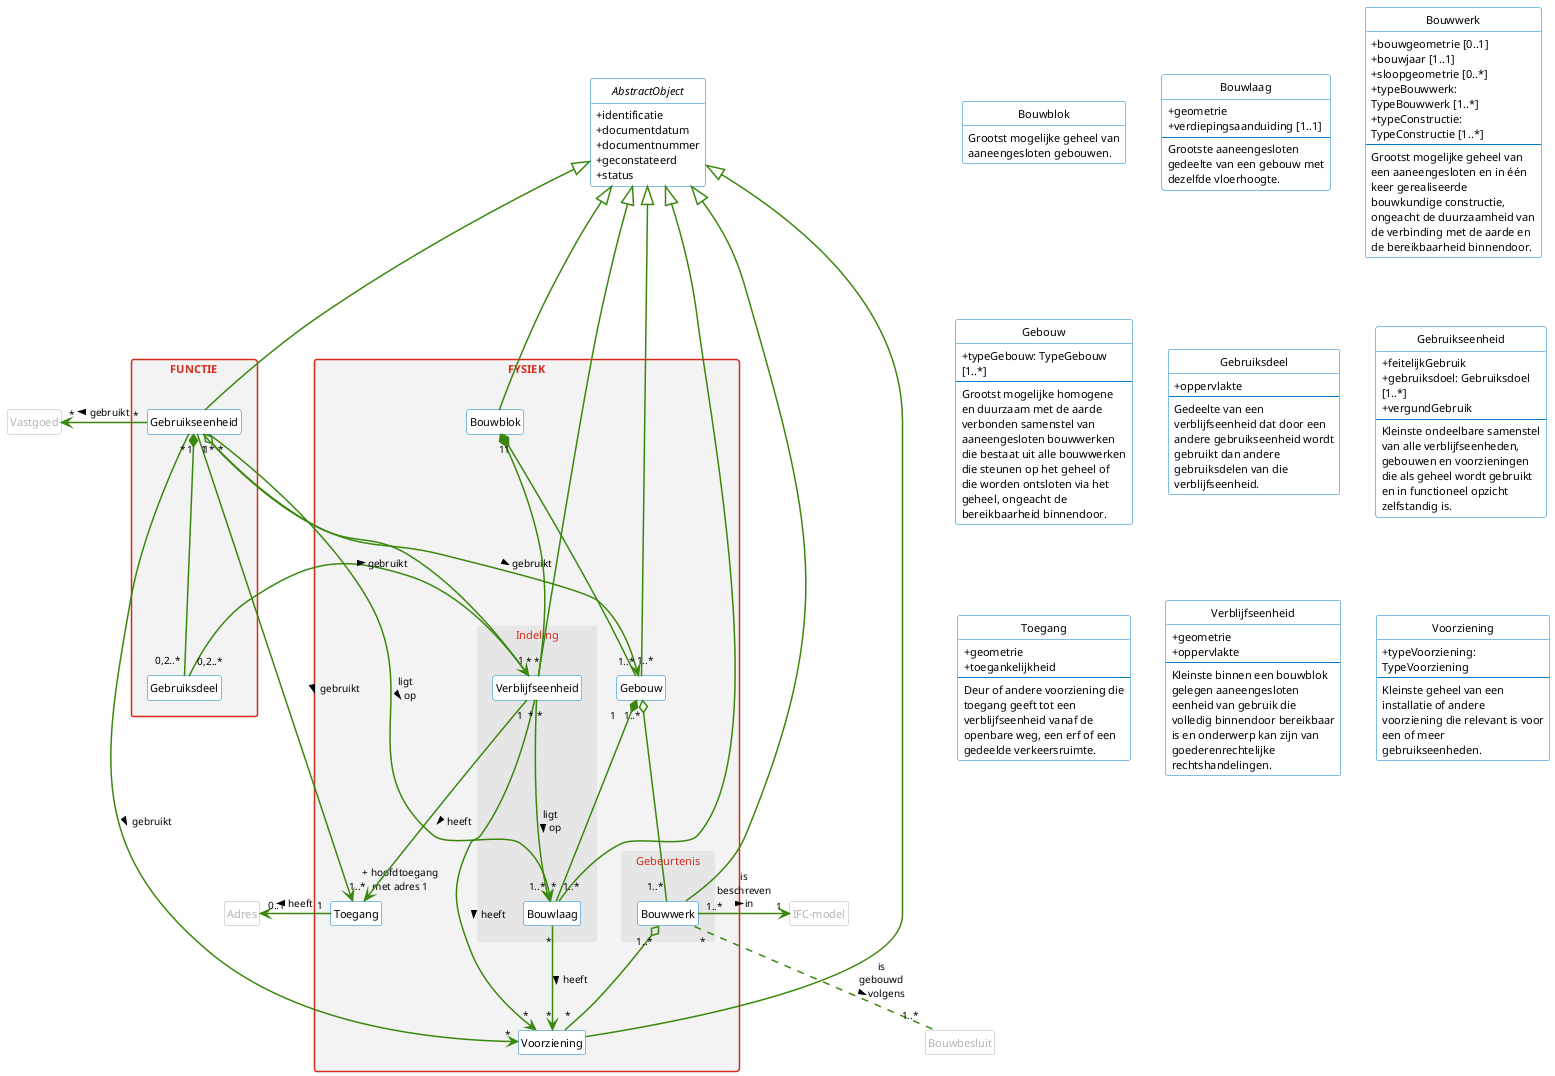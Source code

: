 @startuml

' --------v-v-v-v-v-v-v-v--------
' https://www.rijkshuisstijl.nl/organisatiespecifieke-richtlijnen/ministerie-van-binnenlandse-zaken-en-koninkrijksrelaties/deelidentiteit-kerndepartement-bzk
' https://www.rijkshuisstijl.nl/basiselementen/basiselementen-online/online-kleuren
'
' # Communicatiekleuren
' Het kerndepartement van BZK heeft uit het kleurenpalet van de rijkshuisstijl drie kleuren (elk met tint1 / tint2) gekozen:
' - Rijksoverheid hemelblauw #007bc7 (#b2d7ee/#d9ebf7)
' - Rijksoverheid rood #d52b1e (#f2bfbb/#f9dfdd)
' - Rijksoverheid groen #39870c (#c3dbb6/#e1eddb)
' Het gebruik van deze kleuren in combinatie met veel wit wordt gestimuleerd.
'
' # Tinten voor achtergrondkaders, grafieken en tabellen
' Voor achtergrondkaders, grafieken en tabellen kunnen 7 neutrale grijstinten of tinten van een communicatiekleur in stappen van 20% worden toegepast. Voor tekstachtergrond wordt grijstint1 of communicatiekleur tint2 aanbevolen om aan de contrasteisen voor een goede leesbaarheid te voldoen.
'
' Rijksoverheid grijs 1 #f3f3f3
' Rijksoverheid grijs 2 #e6e6e6
' Rijksoverheid grijs 3 #cccccc
' Rijksoverheid grijs 4 #b4b4b4
' Rijksoverheid grijs 5 #999999
' Rijksoverheid grijs 6 #696969
' Rijksoverheid grijs 7 #535353

' --------^-^-^-^-^-^-^-^--------

skinparam defaultFontColor black
skinparam defaultFontName Lucida Sans
skinparam defaultFontSize 11
skinparam defaultFontStyle normal
skinparam defaultMonospacedFontName Lucida Sans Typewriter
' skinparam defaultTextAlignment left
' skinparam lineType ortho
' skinparam lineType polyline
skinparam shadowing false
skinparam wrapWidth 165

skinparam class {
    ArrowColor #39870c
    ArrowFontSize 10
'     ArrowTextAlignment center
    ArrowThickness 1.5
    AttributeIconSize 0
    BackgroundColor #ffffff
    BorderColor #007bc7
'     StereotypeFontStyle italic
}

skinparam class<<extern>> {
    BorderColor #b4b4b4
    FontColor #b4b4b4
}

skinparam note {
    BackgroundColor #fdf6bb
    BorderColor #f9e11e
    FontColor #01689b
}

skinparam package {
    BackgroundColor #f3f3f3
    BorderColor #d52b1e
    FontColor #d52b1e
    FontStyle bold
    Style rectangle
}

skinparam package<< subpackage >> {
    BackgroundColor #e6e6e6
    BorderColor #e6e6e6
    FontStyle normal
}

' hide AbstractObject

hide circle

hide empty members

hide stereotype

package "FUNCTIE" {
    class Gebruikseenheid {
    }
    class Gebruiksdeel {
    }
'     note top of Gebruiksdeel : Woning die alleen bereikbaar is via een winkel vormt een apart gebruiksdeel binnen dezelfde verblijfseenheid als de winkel. Deze gebruiksdelen gebruiken tezamen de gehele verblijfseenheid van de winkel met woning. Idem bij een bedrijfsverzamelgebouw. Als een gebruikseenheid de gehele verblijfseenheid gebruikt, is er geen gebruiksdeel, daarom kardinaliteit 0,2..*.
}

package "FYSIEK" {
    package "Gebeurtenis" << subpackage >> {
        class Bouwwerk {
        }
    }
    class Bouwblok {
    }
'     note left of Bouwblok : Na een muurdoorbraak kan een verblijfseenheid in meerdere aaneengesloten gebouwen met verschillende typeGebouw zijn gelegen.
    class Gebouw {
    }
'     note top of Gebouw : Dus bovengrondse delen die uitsteken horen bij het gebouw waar ze aan vast zitten. Een ondergrondse kelder hoort bij het gebouw waar deze onder ligt en als een tunnel twee kantoortorens verbindt, dan vormen die samen met de tunnel één gebouw.
    class Toegang {
    }
    class Voorziening {
    }
    package "Indeling" << subpackage >> {
        class Bouwlaag {
        }
        class Verblijfseenheid {
        }
'         note top of Verblijfseenheid : Als een verblijfsobject uit BAG, maar ongeacht functionele zelfstandigheid, altijd binnendoor bereikbaar, zonder gebruiksdoel en zonder eis van voorzieningen.
    }
}

AbstractObject <|-- Bouwwerk
AbstractObject <|-- Bouwblok
AbstractObject <|-- Gebouw
AbstractObject <|-- Gebruikseenheid
AbstractObject <|-- Voorziening
AbstractObject <|-- Bouwlaag
AbstractObject <|-- Verblijfseenheid
Gebouw "1..*" o-- "1..*" Bouwwerk
Gebruikseenheid "*" --> "*" Voorziening : gebruikt >
Gebruikseenheid "*" --> "1..*" Gebouw : gebruikt >
Gebruikseenheid "1" o-- "*" Verblijfseenheid
Gebruikseenheid "1" *-- "0,2..*" Gebruiksdeel
Gebruiksdeel "0,2..*" --> "1" Verblijfseenheid : gebruikt >
' Verblijfseenheid "1" *-- "0,2..*" Gebruiksdeel
Bouwwerk "1..*" o-- "*" Voorziening
Bouwblok "1" *-- "1..*" Gebouw
Verblijfseenheid "*" --> "*" Voorziening : heeft >
Bouwlaag "*" --> "*" Voorziening : heeft >
Verblijfseenheid "*" --> "1..*" Bouwlaag : ligt\nop >
Bouwblok "1" *-- "*" Verblijfseenheid
Gebouw "1" *-- "1..*" Bouwlaag
Gebruikseenheid "1" --> "+ hoofdtoegang\nmet adres 1" Toegang : gebruikt >
Gebruikseenheid "*" --> "*" Bouwlaag : ligt\nop >
Verblijfseenheid "1" --> "1..*" Toegang : heeft >

Gebruikseenheid"*" -left-> "*" Vastgoed : gebruikt >
Bouwwerk "*" .down. "1..*" Bouwbesluit : is\ngebouwd\nvolgens >
Bouwwerk "1..*" -> "1" "IFC-model" : is\nbeschreven\nin >
Toegang "1" -left-> "0..1" Adres : heeft >

abstract class AbstractObject << Objecttype >> {
    + identificatie
    + documentdatum
    + documentnummer
    + geconstateerd
    + status
'     --
}

class Adres << extern >> {
}

class Bouwbesluit << extern >> {
}

class Bouwblok << Objecttype >> {
'     ..//verplicht//..
'     ..//vrijwillig//..
'     --
    Grootst mogelijke geheel van aaneengesloten gebouwen.
}

class Bouwlaag << Objecttype >> << vrijwillig >> {
    + geometrie
    + verdiepingsaanduiding [1..1]
    --
    Grootste aaneengesloten gedeelte van een gebouw met dezelfde vloerhoogte.
}

class Bouwwerk << Objecttype >> {
'     ..//verplicht//..
    + bouwgeometrie [0..1]
    + bouwjaar [1..1]
'     + opleverdatum [1..1]
    + sloopgeometrie [0..*]
    + typeBouwwerk: TypeBouwwerk [1..*]
    + typeConstructie: TypeConstructie [1..*]
'     + vigerendBouwbesluit [1..1]
'     ..//vrijwillig//..
    --
    Grootst mogelijke geheel van een aaneengesloten en in één keer gerealiseerde bouwkundige constructie, ongeacht de duurzaamheid van de verbinding met de aarde en de bereikbaarheid binnendoor.
}

class Gebouw << Objecttype >> {
'     ..//verplicht//..
    + typeGebouw: TypeGebouw [1..*]
'     ..//vrijwillig//..
    --
    Grootst mogelijke homogene en duurzaam met de aarde verbonden samenstel van aaneengesloten bouwwerken die bestaat uit alle bouwwerken die steunen op het geheel of die worden ontsloten via het geheel, ongeacht de bereikbaarheid binnendoor.
}

class Gebruiksdeel << Objecttype >> {
    + oppervlakte
    --
    Gedeelte van een verblijfseenheid dat door een andere gebruikseenheid wordt gebruikt dan andere gebruiksdelen van die verblijfseenheid.
}

class Gebruikseenheid << Objecttype >> {
    + feitelijkGebruik
    + gebruiksdoel: Gebruiksdoel [1..*]
    + vergundGebruik
    --
    Kleinste ondeelbare samenstel van alle verblijfseenheden, gebouwen en voorzieningen die als geheel wordt gebruikt en in functioneel opzicht zelfstandig is.
}

class "IFC-model" << extern >> {
'     https://hetnationaalbimplatform.nl/upload/documents/RVB_BIM_Norm_v1.1.pdf
}

class Toegang << Objecttype >> {
    + geometrie
    + toegankelijkheid
    --
    Deur of andere voorziening die toegang geeft tot een verblijfseenheid vanaf de openbare weg, een erf of een gedeelde verkeersruimte.
}

class Vastgoed << extern >> {
}

class Verblijfseenheid << Objecttype >> {
    + geometrie
    + oppervlakte
    --
    Kleinste binnen een bouwblok gelegen aaneengesloten eenheid van gebruik die volledig binnendoor bereikbaar is en onderwerp kan zijn van goederenrechtelijke rechtshandelingen.
}

class Voorziening << Objecttype >> {
'     + gedeeldeVoorziening
'     + geometrie
    + typeVoorziening: TypeVoorziening
    --
    Kleinste geheel van een installatie of andere voorziening die relevant is voor een of meer gebruikseenheden.
}

@enduml
